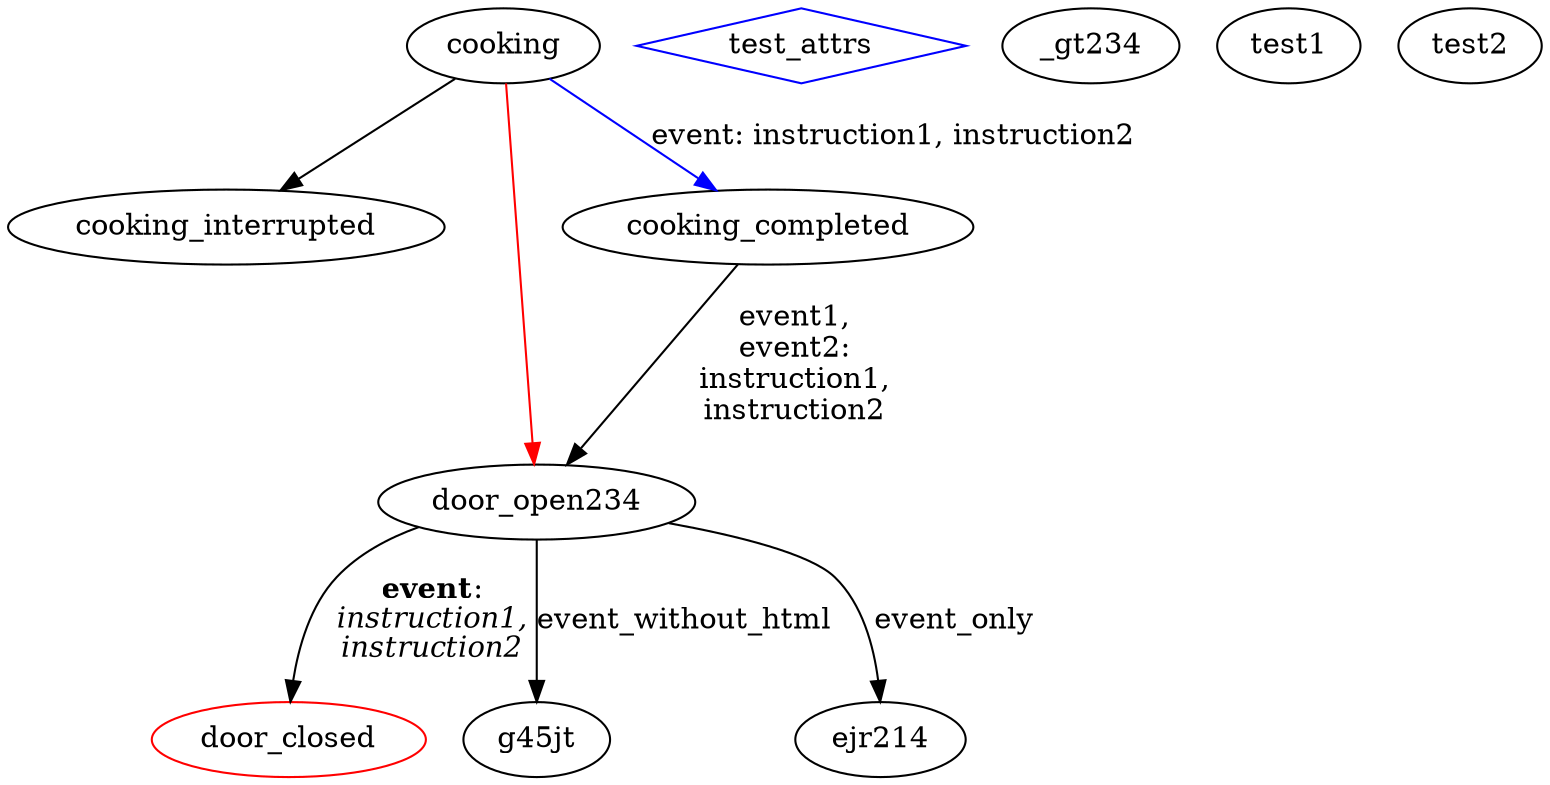 /* slkejrse 345 */
//44454345
digraph microwave_fsm {
	door_closed [color=red]
	test_attrs [color=blue, shape=diamond]
	g45jt
	// 3498573 ^$%* oppa
	/* 435 */
	ejr214
	cooking
	cooking_interrupted
	door_open234
	cooking_completed
	_gt234

	test1
	test2

	cooking->cooking_interrupted
	cooking->door_open234 [color=red]
	cooking->cooking_completed [label=<event: instruction1, instruction2>, color=blue]
	door_open234 ->door_closed [label=<<b>event</b>:<i><br/>instruction1,<br/>instruction2</i>>]
	door_open234->ejr214 [label=<event_only>]
	door_open234->g45jt [label=event_without_html]

	cooking_completed->door_open234 [label=<event1,<br/>event2:<br/>instruction1,<br/>instruction2>]

	//test1->test2 [label=<invalid:>]
	//test1->test2 [label=<invalid1, invalid2:instr>]

}
